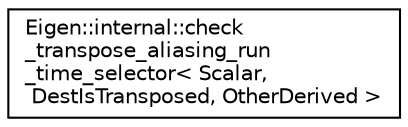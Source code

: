 digraph "Graphical Class Hierarchy"
{
  edge [fontname="Helvetica",fontsize="10",labelfontname="Helvetica",labelfontsize="10"];
  node [fontname="Helvetica",fontsize="10",shape=record];
  rankdir="LR";
  Node1 [label="Eigen::internal::check\l_transpose_aliasing_run\l_time_selector\< Scalar,\l DestIsTransposed, OtherDerived \>",height=0.2,width=0.4,color="black", fillcolor="white", style="filled",URL="$struct_eigen_1_1internal_1_1check__transpose__aliasing__run__time__selector.html"];
}
